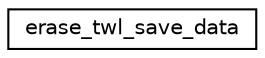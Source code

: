 digraph "Graphical Class Hierarchy"
{
  edge [fontname="Helvetica",fontsize="10",labelfontname="Helvetica",labelfontsize="10"];
  node [fontname="Helvetica",fontsize="10",shape=record];
  rankdir="LR";
  Node1 [label="erase_twl_save_data",height=0.2,width=0.4,color="black", fillcolor="white", style="filled",URL="$structerase__twl__save__data.html"];
}
